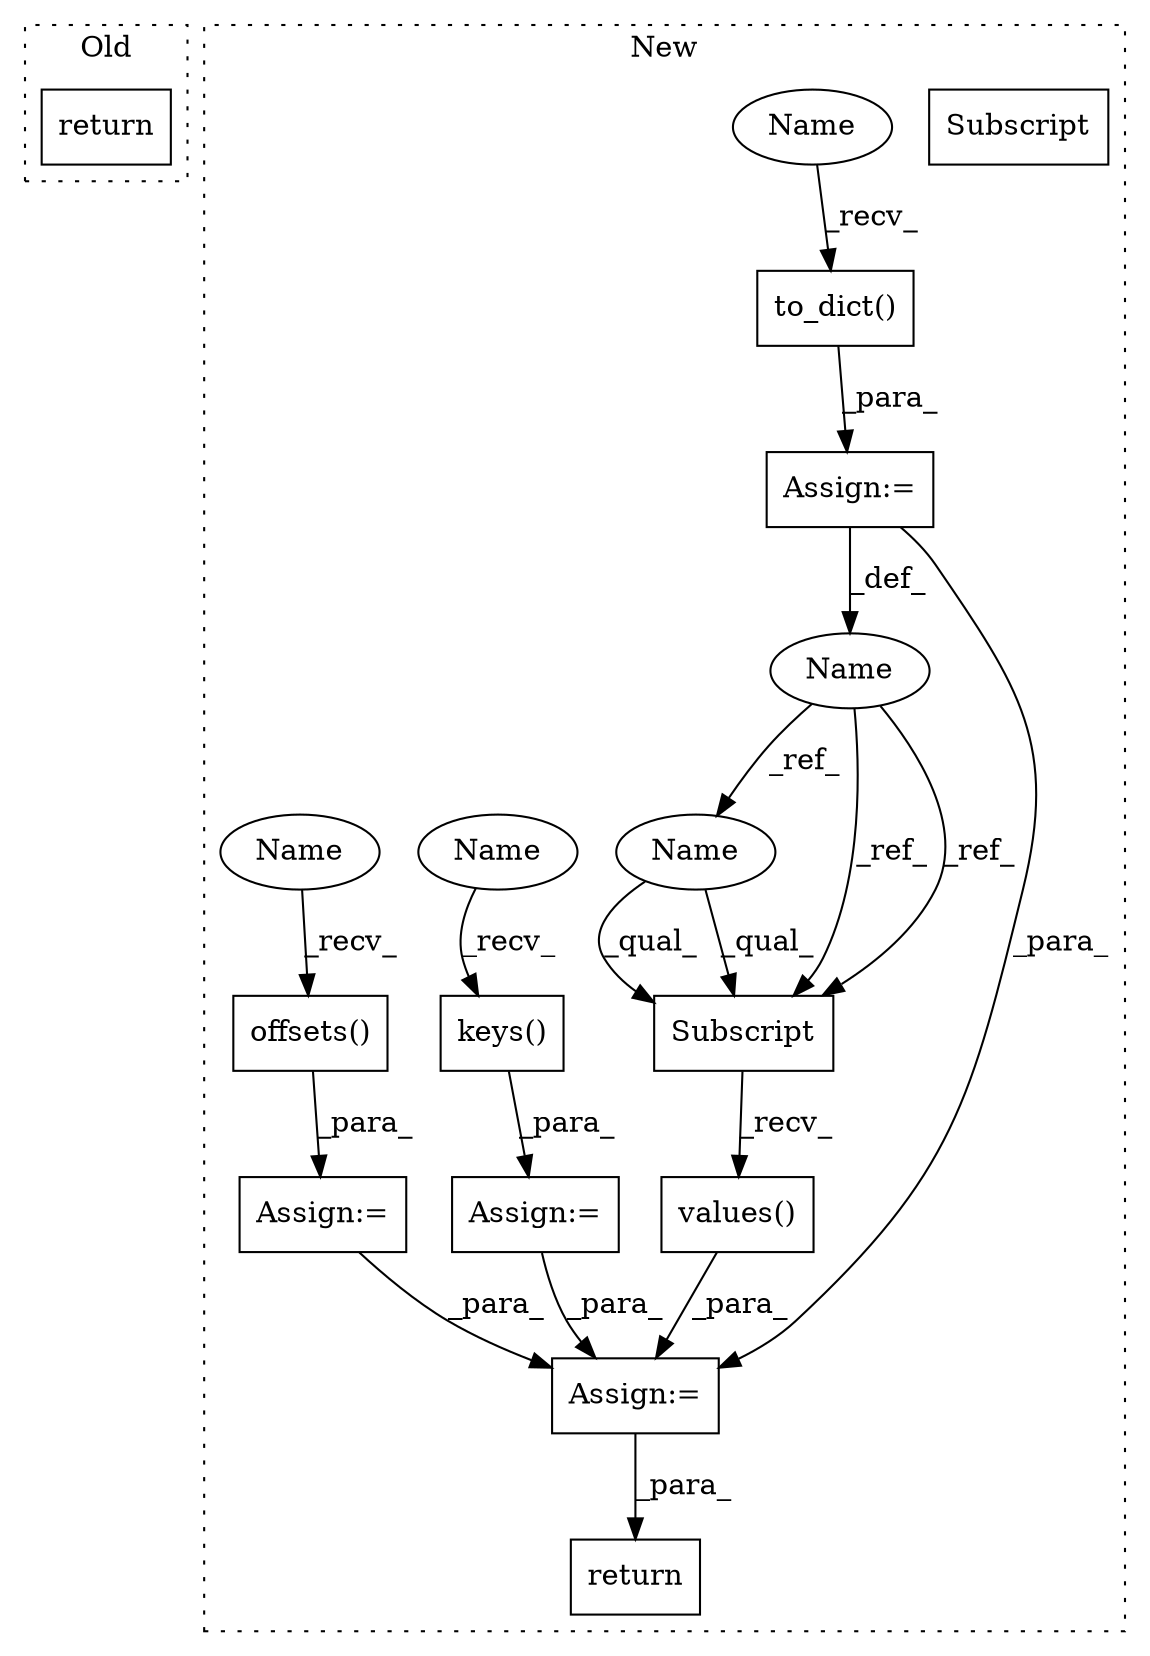 digraph G {
subgraph cluster0 {
1 [label="return" a="93" s="4102" l="7" shape="box"];
label = "Old";
style="dotted";
}
subgraph cluster1 {
2 [label="offsets()" a="75" s="5475" l="25" shape="box"];
3 [label="return" a="93" s="6538" l="7" shape="box"];
4 [label="values()" a="75" s="5371" l="25" shape="box"];
5 [label="Assign:=" a="68" s="5520" l="3" shape="box"];
6 [label="to_dict()" a="75" s="5285" l="25" shape="box"];
7 [label="Subscript" a="63" s="5371,0" l="16,0" shape="box"];
8 [label="keys()" a="75" s="5133" l="22" shape="box"];
9 [label="Name" a="87" s="5271" l="11" shape="ellipse"];
10 [label="Assign:=" a="68" s="5282" l="3" shape="box"];
11 [label="Assign:=" a="68" s="5472" l="3" shape="box"];
12 [label="Assign:=" a="68" s="6086" l="3" shape="box"];
13 [label="Name" a="87" s="5371" l="11" shape="ellipse"];
14 [label="Subscript" a="63" s="5371,0" l="16,0" shape="box"];
15 [label="Name" a="87" s="5285" l="15" shape="ellipse"];
16 [label="Name" a="87" s="5133" l="15" shape="ellipse"];
17 [label="Name" a="87" s="5475" l="15" shape="ellipse"];
label = "New";
style="dotted";
}
2 -> 11 [label="_para_"];
4 -> 12 [label="_para_"];
5 -> 12 [label="_para_"];
6 -> 10 [label="_para_"];
8 -> 5 [label="_para_"];
9 -> 14 [label="_ref_"];
9 -> 14 [label="_ref_"];
9 -> 13 [label="_ref_"];
10 -> 9 [label="_def_"];
10 -> 12 [label="_para_"];
11 -> 12 [label="_para_"];
12 -> 3 [label="_para_"];
13 -> 14 [label="_qual_"];
13 -> 14 [label="_qual_"];
14 -> 4 [label="_recv_"];
15 -> 6 [label="_recv_"];
16 -> 8 [label="_recv_"];
17 -> 2 [label="_recv_"];
}